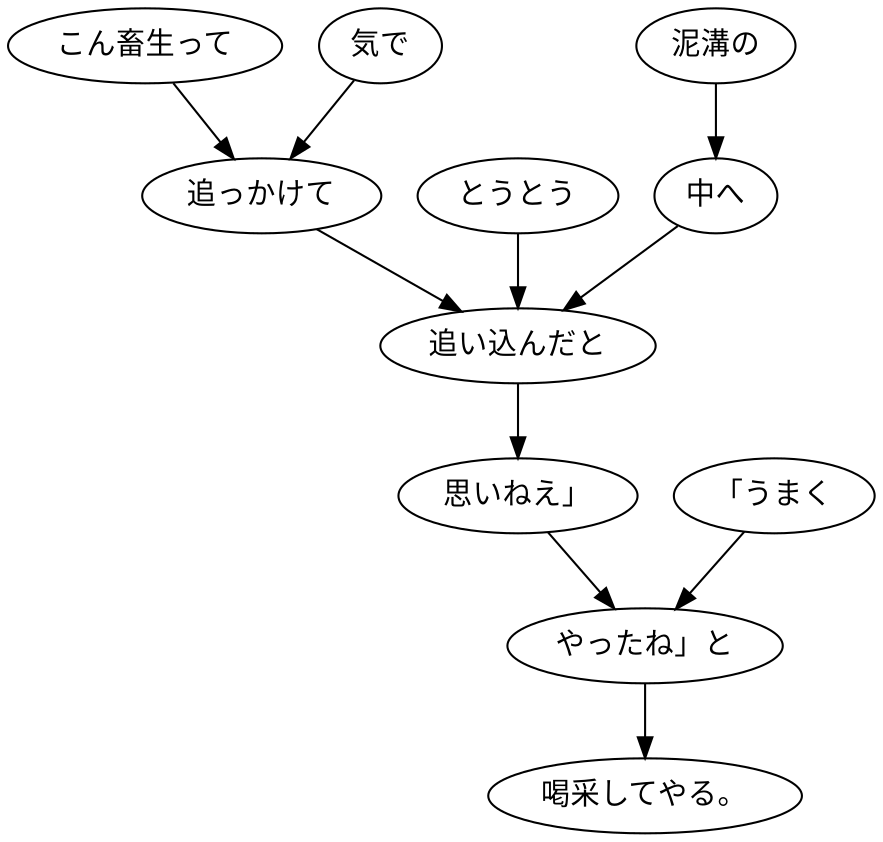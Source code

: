 digraph graph249 {
	node0 [label="こん畜生って"];
	node1 [label="気で"];
	node2 [label="追っかけて"];
	node3 [label="とうとう"];
	node4 [label="泥溝の"];
	node5 [label="中へ"];
	node6 [label="追い込んだと"];
	node7 [label="思いねえ」"];
	node8 [label="「うまく"];
	node9 [label="やったね」と"];
	node10 [label="喝采してやる。"];
	node0 -> node2;
	node1 -> node2;
	node2 -> node6;
	node3 -> node6;
	node4 -> node5;
	node5 -> node6;
	node6 -> node7;
	node7 -> node9;
	node8 -> node9;
	node9 -> node10;
}
